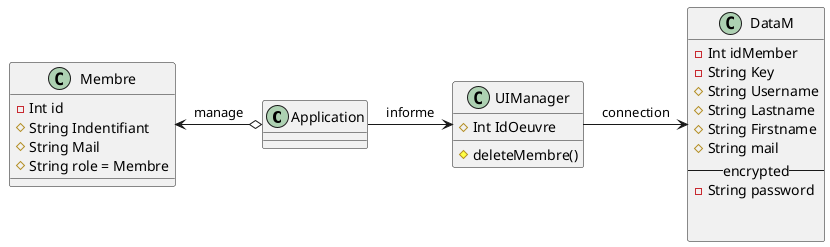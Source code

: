 
@startuml

Class Application {

}

Class Membre {
    - Int id  
    # String Indentifiant 
    # String Mail   
    # String role = Membre     
}

Class UIManager {
    # Int IdOeuvre
    # deleteMembre()

}

Class DataM{
    - Int idMember
    - String Key
    # String Username
    # String Lastname
    # String Firstname
    # String mail
    -- encrypted --
    - String password
 

}


Membre <-o Application : manage 
Application -> UIManager : informe
UIManager-> DataM : connection
@enduml